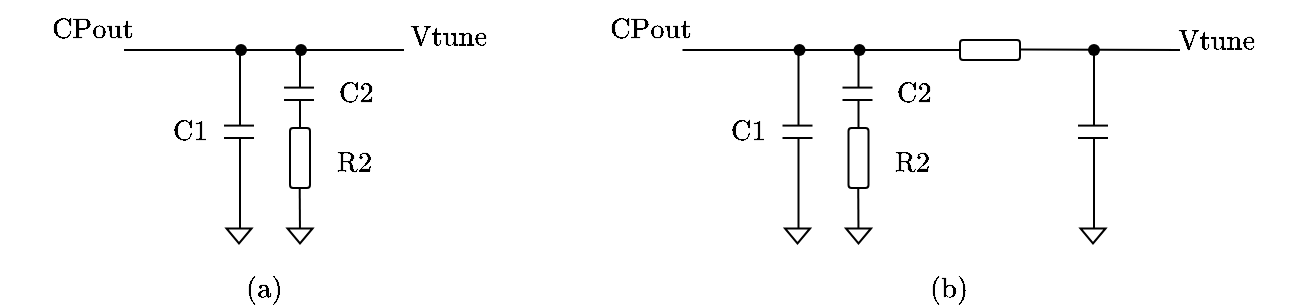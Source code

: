 <mxfile version="24.3.1" type="github">
  <diagram name="Seite-1" id="F_if7VaUR4xC1NGNqq4w">
    <mxGraphModel dx="1147" dy="693" grid="1" gridSize="10" guides="1" tooltips="1" connect="1" arrows="1" fold="1" page="1" pageScale="1" pageWidth="827" pageHeight="1169" math="1" shadow="0">
      <root>
        <mxCell id="0" />
        <mxCell id="1" parent="0" />
        <mxCell id="DJncsWLcRBUWqjUl6njn-59" value="" style="group" vertex="1" connectable="0" parent="1">
          <mxGeometry x="282" y="137" width="15" height="65" as="geometry" />
        </mxCell>
        <mxCell id="DJncsWLcRBUWqjUl6njn-51" value="" style="endArrow=none;html=1;rounded=0;" edge="1" parent="DJncsWLcRBUWqjUl6njn-59">
          <mxGeometry width="50" height="50" relative="1" as="geometry">
            <mxPoint x="15" y="29.8" as="sourcePoint" />
            <mxPoint y="29.8" as="targetPoint" />
          </mxGeometry>
        </mxCell>
        <mxCell id="DJncsWLcRBUWqjUl6njn-52" value="" style="endArrow=none;html=1;rounded=0;" edge="1" parent="DJncsWLcRBUWqjUl6njn-59">
          <mxGeometry width="50" height="50" relative="1" as="geometry">
            <mxPoint x="15" y="36" as="sourcePoint" />
            <mxPoint y="36" as="targetPoint" />
          </mxGeometry>
        </mxCell>
        <mxCell id="DJncsWLcRBUWqjUl6njn-57" value="" style="endArrow=none;html=1;rounded=0;" edge="1" parent="DJncsWLcRBUWqjUl6njn-59">
          <mxGeometry width="50" height="50" relative="1" as="geometry">
            <mxPoint x="8" y="30" as="sourcePoint" />
            <mxPoint x="8" y="10" as="targetPoint" />
          </mxGeometry>
        </mxCell>
        <mxCell id="DJncsWLcRBUWqjUl6njn-58" value="" style="endArrow=none;html=1;rounded=0;" edge="1" parent="DJncsWLcRBUWqjUl6njn-59">
          <mxGeometry width="50" height="50" relative="1" as="geometry">
            <mxPoint x="8" y="50" as="sourcePoint" />
            <mxPoint x="8" y="36" as="targetPoint" />
          </mxGeometry>
        </mxCell>
        <mxCell id="DJncsWLcRBUWqjUl6njn-65" value="" style="group" vertex="1" connectable="0" parent="1">
          <mxGeometry x="252" y="156" width="15" height="65" as="geometry" />
        </mxCell>
        <mxCell id="DJncsWLcRBUWqjUl6njn-66" value="" style="endArrow=none;html=1;rounded=0;" edge="1" parent="DJncsWLcRBUWqjUl6njn-65">
          <mxGeometry width="50" height="50" relative="1" as="geometry">
            <mxPoint x="15" y="29.8" as="sourcePoint" />
            <mxPoint y="29.8" as="targetPoint" />
          </mxGeometry>
        </mxCell>
        <mxCell id="DJncsWLcRBUWqjUl6njn-67" value="" style="endArrow=none;html=1;rounded=0;" edge="1" parent="DJncsWLcRBUWqjUl6njn-65">
          <mxGeometry width="50" height="50" relative="1" as="geometry">
            <mxPoint x="15" y="36" as="sourcePoint" />
            <mxPoint y="36" as="targetPoint" />
          </mxGeometry>
        </mxCell>
        <mxCell id="DJncsWLcRBUWqjUl6njn-68" value="" style="endArrow=none;html=1;rounded=0;" edge="1" parent="DJncsWLcRBUWqjUl6njn-65">
          <mxGeometry width="50" height="50" relative="1" as="geometry">
            <mxPoint x="8" y="30" as="sourcePoint" />
            <mxPoint x="8" y="-9" as="targetPoint" />
          </mxGeometry>
        </mxCell>
        <mxCell id="DJncsWLcRBUWqjUl6njn-69" value="" style="endArrow=none;html=1;rounded=0;" edge="1" parent="DJncsWLcRBUWqjUl6njn-65">
          <mxGeometry width="50" height="50" relative="1" as="geometry">
            <mxPoint x="8" y="81" as="sourcePoint" />
            <mxPoint x="8" y="36" as="targetPoint" />
          </mxGeometry>
        </mxCell>
        <mxCell id="DJncsWLcRBUWqjUl6njn-72" value="" style="rounded=1;whiteSpace=wrap;html=1;fillOpacity=100;strokeOpacity=100;rotation=-180;" vertex="1" parent="1">
          <mxGeometry x="285" y="187" width="10" height="30" as="geometry" />
        </mxCell>
        <mxCell id="DJncsWLcRBUWqjUl6njn-73" value="" style="endArrow=none;html=1;rounded=0;" edge="1" parent="1" source="DJncsWLcRBUWqjUl6njn-76">
          <mxGeometry width="50" height="50" relative="1" as="geometry">
            <mxPoint x="290" y="237" as="sourcePoint" />
            <mxPoint x="289.86" y="217" as="targetPoint" />
          </mxGeometry>
        </mxCell>
        <mxCell id="DJncsWLcRBUWqjUl6njn-75" value="" style="triangle;whiteSpace=wrap;html=1;rotation=90;" vertex="1" parent="1">
          <mxGeometry x="255.75" y="234.75" width="7.5" height="12.5" as="geometry" />
        </mxCell>
        <mxCell id="DJncsWLcRBUWqjUl6njn-77" value="" style="endArrow=none;html=1;rounded=0;" edge="1" parent="1" target="DJncsWLcRBUWqjUl6njn-76">
          <mxGeometry width="50" height="50" relative="1" as="geometry">
            <mxPoint x="290" y="237" as="sourcePoint" />
            <mxPoint x="289.86" y="217" as="targetPoint" />
          </mxGeometry>
        </mxCell>
        <mxCell id="DJncsWLcRBUWqjUl6njn-76" value="" style="triangle;whiteSpace=wrap;html=1;rotation=90;" vertex="1" parent="1">
          <mxGeometry x="286.25" y="234.75" width="7.5" height="12.5" as="geometry" />
        </mxCell>
        <mxCell id="DJncsWLcRBUWqjUl6njn-78" value="&lt;br&gt;&lt;div&gt;&lt;span lang=&quot;de&quot; class=&quot;BxUVEf ILfuVd&quot;&gt;&lt;span class=&quot;hgKElc&quot;&gt;$$\, \text{C1}$$&lt;/span&gt;&lt;/span&gt;&lt;/div&gt;" style="text;html=1;align=center;verticalAlign=middle;whiteSpace=wrap;rounded=0;opacity=40;" vertex="1" parent="1">
          <mxGeometry x="210.75" y="172.5" width="45" height="19" as="geometry" />
        </mxCell>
        <mxCell id="DJncsWLcRBUWqjUl6njn-79" value="&lt;br&gt;&lt;div&gt;&lt;span lang=&quot;de&quot; class=&quot;BxUVEf ILfuVd&quot;&gt;&lt;span class=&quot;hgKElc&quot;&gt;$$\, \text{C2}$$&lt;/span&gt;&lt;/span&gt;&lt;/div&gt;" style="text;html=1;align=center;verticalAlign=middle;whiteSpace=wrap;rounded=0;opacity=40;" vertex="1" parent="1">
          <mxGeometry x="293.75" y="153" width="45" height="19" as="geometry" />
        </mxCell>
        <mxCell id="DJncsWLcRBUWqjUl6njn-80" value="&lt;br&gt;&lt;div&gt;&lt;span lang=&quot;de&quot; class=&quot;BxUVEf ILfuVd&quot;&gt;&lt;span class=&quot;hgKElc&quot;&gt;$$\, \text{R2}$$&lt;/span&gt;&lt;/span&gt;&lt;/div&gt;" style="text;html=1;align=center;verticalAlign=middle;whiteSpace=wrap;rounded=0;opacity=40;" vertex="1" parent="1">
          <mxGeometry x="293.75" y="187.5" width="45" height="19" as="geometry" />
        </mxCell>
        <mxCell id="DJncsWLcRBUWqjUl6njn-81" value="" style="endArrow=none;html=1;rounded=0;" edge="1" parent="1">
          <mxGeometry width="50" height="50" relative="1" as="geometry">
            <mxPoint x="202" y="148" as="sourcePoint" />
            <mxPoint x="342" y="148" as="targetPoint" />
          </mxGeometry>
        </mxCell>
        <mxCell id="DJncsWLcRBUWqjUl6njn-82" value="" style="shape=waypoint;sketch=0;fillStyle=solid;size=6;pointerEvents=1;points=[];fillColor=none;resizable=0;rotatable=0;perimeter=centerPerimeter;snapToPoint=1;" vertex="1" parent="1">
          <mxGeometry x="250.5" y="138" width="20" height="20" as="geometry" />
        </mxCell>
        <mxCell id="DJncsWLcRBUWqjUl6njn-84" value="" style="shape=waypoint;sketch=0;fillStyle=solid;size=6;pointerEvents=1;points=[];fillColor=none;resizable=0;rotatable=0;perimeter=centerPerimeter;snapToPoint=1;" vertex="1" parent="1">
          <mxGeometry x="280.5" y="138" width="20" height="20" as="geometry" />
        </mxCell>
        <mxCell id="DJncsWLcRBUWqjUl6njn-87" value="$$\text{CPout}$$" style="text;html=1;align=center;verticalAlign=middle;whiteSpace=wrap;rounded=0;" vertex="1" parent="1">
          <mxGeometry x="160.75" y="123" width="50" height="30" as="geometry" />
        </mxCell>
        <mxCell id="DJncsWLcRBUWqjUl6njn-88" value="$$\text{Vtune}$$" style="text;html=1;align=center;verticalAlign=middle;whiteSpace=wrap;rounded=0;" vertex="1" parent="1">
          <mxGeometry x="338.75" y="126" width="50" height="30" as="geometry" />
        </mxCell>
        <mxCell id="DJncsWLcRBUWqjUl6njn-89" value="" style="group" vertex="1" connectable="0" parent="1">
          <mxGeometry x="561.25" y="137" width="15" height="65" as="geometry" />
        </mxCell>
        <mxCell id="DJncsWLcRBUWqjUl6njn-90" value="" style="endArrow=none;html=1;rounded=0;" edge="1" parent="DJncsWLcRBUWqjUl6njn-89">
          <mxGeometry width="50" height="50" relative="1" as="geometry">
            <mxPoint x="15" y="29.8" as="sourcePoint" />
            <mxPoint y="29.8" as="targetPoint" />
          </mxGeometry>
        </mxCell>
        <mxCell id="DJncsWLcRBUWqjUl6njn-91" value="" style="endArrow=none;html=1;rounded=0;" edge="1" parent="DJncsWLcRBUWqjUl6njn-89">
          <mxGeometry width="50" height="50" relative="1" as="geometry">
            <mxPoint x="15" y="36" as="sourcePoint" />
            <mxPoint y="36" as="targetPoint" />
          </mxGeometry>
        </mxCell>
        <mxCell id="DJncsWLcRBUWqjUl6njn-92" value="" style="endArrow=none;html=1;rounded=0;" edge="1" parent="DJncsWLcRBUWqjUl6njn-89">
          <mxGeometry width="50" height="50" relative="1" as="geometry">
            <mxPoint x="8" y="30" as="sourcePoint" />
            <mxPoint x="8" y="10" as="targetPoint" />
          </mxGeometry>
        </mxCell>
        <mxCell id="DJncsWLcRBUWqjUl6njn-93" value="" style="endArrow=none;html=1;rounded=0;" edge="1" parent="DJncsWLcRBUWqjUl6njn-89">
          <mxGeometry width="50" height="50" relative="1" as="geometry">
            <mxPoint x="8" y="50" as="sourcePoint" />
            <mxPoint x="8" y="36" as="targetPoint" />
          </mxGeometry>
        </mxCell>
        <mxCell id="DJncsWLcRBUWqjUl6njn-94" value="" style="group" vertex="1" connectable="0" parent="1">
          <mxGeometry x="531.25" y="156" width="15" height="65" as="geometry" />
        </mxCell>
        <mxCell id="DJncsWLcRBUWqjUl6njn-95" value="" style="endArrow=none;html=1;rounded=0;" edge="1" parent="DJncsWLcRBUWqjUl6njn-94">
          <mxGeometry width="50" height="50" relative="1" as="geometry">
            <mxPoint x="15" y="29.8" as="sourcePoint" />
            <mxPoint y="29.8" as="targetPoint" />
          </mxGeometry>
        </mxCell>
        <mxCell id="DJncsWLcRBUWqjUl6njn-96" value="" style="endArrow=none;html=1;rounded=0;" edge="1" parent="DJncsWLcRBUWqjUl6njn-94">
          <mxGeometry width="50" height="50" relative="1" as="geometry">
            <mxPoint x="15" y="36" as="sourcePoint" />
            <mxPoint y="36" as="targetPoint" />
          </mxGeometry>
        </mxCell>
        <mxCell id="DJncsWLcRBUWqjUl6njn-97" value="" style="endArrow=none;html=1;rounded=0;" edge="1" parent="DJncsWLcRBUWqjUl6njn-94">
          <mxGeometry width="50" height="50" relative="1" as="geometry">
            <mxPoint x="8" y="30" as="sourcePoint" />
            <mxPoint x="8" y="-9" as="targetPoint" />
          </mxGeometry>
        </mxCell>
        <mxCell id="DJncsWLcRBUWqjUl6njn-98" value="" style="endArrow=none;html=1;rounded=0;" edge="1" parent="DJncsWLcRBUWqjUl6njn-94">
          <mxGeometry width="50" height="50" relative="1" as="geometry">
            <mxPoint x="8" y="81" as="sourcePoint" />
            <mxPoint x="8" y="36" as="targetPoint" />
          </mxGeometry>
        </mxCell>
        <mxCell id="DJncsWLcRBUWqjUl6njn-99" value="" style="rounded=1;whiteSpace=wrap;html=1;fillOpacity=100;strokeOpacity=100;rotation=-180;" vertex="1" parent="1">
          <mxGeometry x="564.25" y="187" width="10" height="30" as="geometry" />
        </mxCell>
        <mxCell id="DJncsWLcRBUWqjUl6njn-100" value="" style="endArrow=none;html=1;rounded=0;" edge="1" parent="1" source="DJncsWLcRBUWqjUl6njn-103">
          <mxGeometry width="50" height="50" relative="1" as="geometry">
            <mxPoint x="569.25" y="237" as="sourcePoint" />
            <mxPoint x="569.11" y="217" as="targetPoint" />
          </mxGeometry>
        </mxCell>
        <mxCell id="DJncsWLcRBUWqjUl6njn-101" value="" style="triangle;whiteSpace=wrap;html=1;rotation=90;" vertex="1" parent="1">
          <mxGeometry x="535" y="234.75" width="7.5" height="12.5" as="geometry" />
        </mxCell>
        <mxCell id="DJncsWLcRBUWqjUl6njn-102" value="" style="endArrow=none;html=1;rounded=0;" edge="1" parent="1" target="DJncsWLcRBUWqjUl6njn-103">
          <mxGeometry width="50" height="50" relative="1" as="geometry">
            <mxPoint x="569.25" y="237" as="sourcePoint" />
            <mxPoint x="569.11" y="217" as="targetPoint" />
          </mxGeometry>
        </mxCell>
        <mxCell id="DJncsWLcRBUWqjUl6njn-103" value="" style="triangle;whiteSpace=wrap;html=1;rotation=90;" vertex="1" parent="1">
          <mxGeometry x="565.5" y="234.75" width="7.5" height="12.5" as="geometry" />
        </mxCell>
        <mxCell id="DJncsWLcRBUWqjUl6njn-104" value="&lt;br&gt;&lt;div&gt;&lt;span lang=&quot;de&quot; class=&quot;BxUVEf ILfuVd&quot;&gt;&lt;span class=&quot;hgKElc&quot;&gt;$$\, \text{C1}$$&lt;/span&gt;&lt;/span&gt;&lt;/div&gt;" style="text;html=1;align=center;verticalAlign=middle;whiteSpace=wrap;rounded=0;opacity=40;" vertex="1" parent="1">
          <mxGeometry x="490" y="172.5" width="45" height="19" as="geometry" />
        </mxCell>
        <mxCell id="DJncsWLcRBUWqjUl6njn-105" value="&lt;br&gt;&lt;div&gt;&lt;span lang=&quot;de&quot; class=&quot;BxUVEf ILfuVd&quot;&gt;&lt;span class=&quot;hgKElc&quot;&gt;$$\, \text{C2}$$&lt;/span&gt;&lt;/span&gt;&lt;/div&gt;" style="text;html=1;align=center;verticalAlign=middle;whiteSpace=wrap;rounded=0;opacity=40;" vertex="1" parent="1">
          <mxGeometry x="573" y="153" width="45" height="19" as="geometry" />
        </mxCell>
        <mxCell id="DJncsWLcRBUWqjUl6njn-106" value="&lt;br&gt;&lt;div&gt;&lt;span lang=&quot;de&quot; class=&quot;BxUVEf ILfuVd&quot;&gt;&lt;span class=&quot;hgKElc&quot;&gt;$$\, \text{R2}$$&lt;/span&gt;&lt;/span&gt;&lt;/div&gt;" style="text;html=1;align=center;verticalAlign=middle;whiteSpace=wrap;rounded=0;opacity=40;" vertex="1" parent="1">
          <mxGeometry x="573" y="187.5" width="45" height="19" as="geometry" />
        </mxCell>
        <mxCell id="DJncsWLcRBUWqjUl6njn-107" value="" style="endArrow=none;html=1;rounded=0;" edge="1" parent="1">
          <mxGeometry width="50" height="50" relative="1" as="geometry">
            <mxPoint x="481.25" y="148" as="sourcePoint" />
            <mxPoint x="621.25" y="148" as="targetPoint" />
          </mxGeometry>
        </mxCell>
        <mxCell id="DJncsWLcRBUWqjUl6njn-108" value="" style="shape=waypoint;sketch=0;fillStyle=solid;size=6;pointerEvents=1;points=[];fillColor=none;resizable=0;rotatable=0;perimeter=centerPerimeter;snapToPoint=1;" vertex="1" parent="1">
          <mxGeometry x="529.75" y="138" width="20" height="20" as="geometry" />
        </mxCell>
        <mxCell id="DJncsWLcRBUWqjUl6njn-109" value="" style="shape=waypoint;sketch=0;fillStyle=solid;size=6;pointerEvents=1;points=[];fillColor=none;resizable=0;rotatable=0;perimeter=centerPerimeter;snapToPoint=1;" vertex="1" parent="1">
          <mxGeometry x="559.75" y="138" width="20" height="20" as="geometry" />
        </mxCell>
        <mxCell id="DJncsWLcRBUWqjUl6njn-110" value="$$\text{CPout}$$" style="text;html=1;align=center;verticalAlign=middle;whiteSpace=wrap;rounded=0;" vertex="1" parent="1">
          <mxGeometry x="440" y="123" width="50" height="30" as="geometry" />
        </mxCell>
        <mxCell id="DJncsWLcRBUWqjUl6njn-111" value="$$\text{Vtune}$$" style="text;html=1;align=center;verticalAlign=middle;whiteSpace=wrap;rounded=0;" vertex="1" parent="1">
          <mxGeometry x="723" y="128" width="50" height="30" as="geometry" />
        </mxCell>
        <mxCell id="DJncsWLcRBUWqjUl6njn-112" value="" style="rounded=1;whiteSpace=wrap;html=1;fillOpacity=100;strokeOpacity=100;rotation=90;" vertex="1" parent="1">
          <mxGeometry x="630" y="133" width="10" height="30" as="geometry" />
        </mxCell>
        <mxCell id="DJncsWLcRBUWqjUl6njn-113" value="" style="endArrow=none;html=1;rounded=0;" edge="1" parent="1">
          <mxGeometry width="50" height="50" relative="1" as="geometry">
            <mxPoint x="730" y="148" as="sourcePoint" />
            <mxPoint x="650.5" y="147.8" as="targetPoint" />
          </mxGeometry>
        </mxCell>
        <mxCell id="DJncsWLcRBUWqjUl6njn-115" value="" style="group" vertex="1" connectable="0" parent="1">
          <mxGeometry x="679" y="156" width="15" height="65" as="geometry" />
        </mxCell>
        <mxCell id="DJncsWLcRBUWqjUl6njn-116" value="" style="endArrow=none;html=1;rounded=0;" edge="1" parent="DJncsWLcRBUWqjUl6njn-115">
          <mxGeometry width="50" height="50" relative="1" as="geometry">
            <mxPoint x="15" y="29.8" as="sourcePoint" />
            <mxPoint y="29.8" as="targetPoint" />
          </mxGeometry>
        </mxCell>
        <mxCell id="DJncsWLcRBUWqjUl6njn-117" value="" style="endArrow=none;html=1;rounded=0;" edge="1" parent="DJncsWLcRBUWqjUl6njn-115">
          <mxGeometry width="50" height="50" relative="1" as="geometry">
            <mxPoint x="15" y="36" as="sourcePoint" />
            <mxPoint y="36" as="targetPoint" />
          </mxGeometry>
        </mxCell>
        <mxCell id="DJncsWLcRBUWqjUl6njn-118" value="" style="endArrow=none;html=1;rounded=0;" edge="1" parent="DJncsWLcRBUWqjUl6njn-115">
          <mxGeometry width="50" height="50" relative="1" as="geometry">
            <mxPoint x="8" y="30" as="sourcePoint" />
            <mxPoint x="8" y="-9" as="targetPoint" />
          </mxGeometry>
        </mxCell>
        <mxCell id="DJncsWLcRBUWqjUl6njn-119" value="" style="endArrow=none;html=1;rounded=0;" edge="1" parent="DJncsWLcRBUWqjUl6njn-115">
          <mxGeometry width="50" height="50" relative="1" as="geometry">
            <mxPoint x="8" y="81" as="sourcePoint" />
            <mxPoint x="8" y="36" as="targetPoint" />
          </mxGeometry>
        </mxCell>
        <mxCell id="DJncsWLcRBUWqjUl6njn-120" value="" style="triangle;whiteSpace=wrap;html=1;rotation=90;" vertex="1" parent="1">
          <mxGeometry x="682.75" y="234.75" width="7.5" height="12.5" as="geometry" />
        </mxCell>
        <mxCell id="DJncsWLcRBUWqjUl6njn-121" value="" style="shape=waypoint;sketch=0;fillStyle=solid;size=6;pointerEvents=1;points=[];fillColor=none;resizable=0;rotatable=0;perimeter=centerPerimeter;snapToPoint=1;" vertex="1" parent="1">
          <mxGeometry x="677" y="138" width="20" height="20" as="geometry" />
        </mxCell>
        <mxCell id="DJncsWLcRBUWqjUl6njn-123" value="&lt;div&gt;$$\textrm{(a)}$$&lt;/div&gt;" style="text;html=1;align=center;verticalAlign=middle;whiteSpace=wrap;rounded=0;" vertex="1" parent="1">
          <mxGeometry x="263.25" y="260" width="18" height="15" as="geometry" />
        </mxCell>
        <mxCell id="DJncsWLcRBUWqjUl6njn-124" value="&lt;div&gt;$$\textrm{(b)}$$&lt;/div&gt;" style="text;html=1;align=center;verticalAlign=middle;whiteSpace=wrap;rounded=0;" vertex="1" parent="1">
          <mxGeometry x="600" y="260" width="30" height="15" as="geometry" />
        </mxCell>
      </root>
    </mxGraphModel>
  </diagram>
</mxfile>
